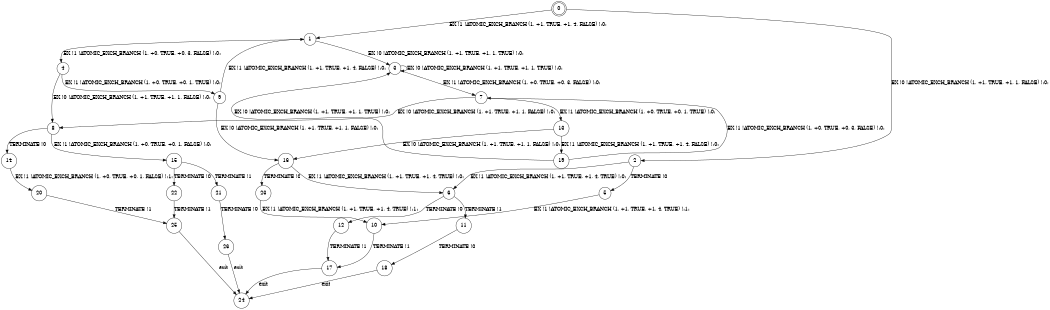 digraph BCG {
size = "7, 10.5";
center = TRUE;
node [shape = circle];
0 [peripheries = 2];
0 -> 1 [label = "EX !1 !ATOMIC_EXCH_BRANCH (1, +1, TRUE, +1, 4, FALSE) !:0:"];
0 -> 2 [label = "EX !0 !ATOMIC_EXCH_BRANCH (1, +1, TRUE, +1, 1, FALSE) !:0:"];
1 -> 3 [label = "EX !0 !ATOMIC_EXCH_BRANCH (1, +1, TRUE, +1, 1, TRUE) !:0:"];
1 -> 4 [label = "EX !1 !ATOMIC_EXCH_BRANCH (1, +0, TRUE, +0, 3, FALSE) !:0:"];
2 -> 5 [label = "TERMINATE !0"];
2 -> 6 [label = "EX !1 !ATOMIC_EXCH_BRANCH (1, +1, TRUE, +1, 4, TRUE) !:0:"];
3 -> 7 [label = "EX !1 !ATOMIC_EXCH_BRANCH (1, +0, TRUE, +0, 3, FALSE) !:0:"];
3 -> 3 [label = "EX !0 !ATOMIC_EXCH_BRANCH (1, +1, TRUE, +1, 1, TRUE) !:0:"];
4 -> 8 [label = "EX !0 !ATOMIC_EXCH_BRANCH (1, +1, TRUE, +1, 1, FALSE) !:0:"];
4 -> 9 [label = "EX !1 !ATOMIC_EXCH_BRANCH (1, +0, TRUE, +0, 1, TRUE) !:0:"];
5 -> 10 [label = "EX !1 !ATOMIC_EXCH_BRANCH (1, +1, TRUE, +1, 4, TRUE) !:1:"];
6 -> 11 [label = "TERMINATE !1"];
6 -> 12 [label = "TERMINATE !0"];
7 -> 13 [label = "EX !1 !ATOMIC_EXCH_BRANCH (1, +0, TRUE, +0, 1, TRUE) !:0:"];
7 -> 8 [label = "EX !0 !ATOMIC_EXCH_BRANCH (1, +1, TRUE, +1, 1, FALSE) !:0:"];
8 -> 14 [label = "TERMINATE !0"];
8 -> 15 [label = "EX !1 !ATOMIC_EXCH_BRANCH (1, +0, TRUE, +0, 1, FALSE) !:0:"];
9 -> 16 [label = "EX !0 !ATOMIC_EXCH_BRANCH (1, +1, TRUE, +1, 1, FALSE) !:0:"];
9 -> 1 [label = "EX !1 !ATOMIC_EXCH_BRANCH (1, +1, TRUE, +1, 4, FALSE) !:0:"];
10 -> 17 [label = "TERMINATE !1"];
11 -> 18 [label = "TERMINATE !0"];
12 -> 17 [label = "TERMINATE !1"];
13 -> 19 [label = "EX !1 !ATOMIC_EXCH_BRANCH (1, +1, TRUE, +1, 4, FALSE) !:0:"];
13 -> 16 [label = "EX !0 !ATOMIC_EXCH_BRANCH (1, +1, TRUE, +1, 1, FALSE) !:0:"];
14 -> 20 [label = "EX !1 !ATOMIC_EXCH_BRANCH (1, +0, TRUE, +0, 1, FALSE) !:1:"];
15 -> 21 [label = "TERMINATE !1"];
15 -> 22 [label = "TERMINATE !0"];
16 -> 23 [label = "TERMINATE !0"];
16 -> 6 [label = "EX !1 !ATOMIC_EXCH_BRANCH (1, +1, TRUE, +1, 4, TRUE) !:0:"];
17 -> 24 [label = "exit"];
18 -> 24 [label = "exit"];
19 -> 7 [label = "EX !1 !ATOMIC_EXCH_BRANCH (1, +0, TRUE, +0, 3, FALSE) !:0:"];
19 -> 3 [label = "EX !0 !ATOMIC_EXCH_BRANCH (1, +1, TRUE, +1, 1, TRUE) !:0:"];
20 -> 25 [label = "TERMINATE !1"];
21 -> 26 [label = "TERMINATE !0"];
22 -> 25 [label = "TERMINATE !1"];
23 -> 10 [label = "EX !1 !ATOMIC_EXCH_BRANCH (1, +1, TRUE, +1, 4, TRUE) !:1:"];
25 -> 24 [label = "exit"];
26 -> 24 [label = "exit"];
}
